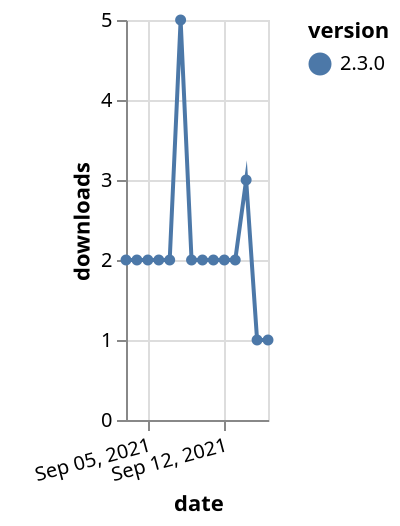 {"$schema": "https://vega.github.io/schema/vega-lite/v5.json", "description": "A simple bar chart with embedded data.", "data": {"values": [{"date": "2021-09-03", "total": 3539, "delta": 2, "version": "2.3.0"}, {"date": "2021-09-04", "total": 3541, "delta": 2, "version": "2.3.0"}, {"date": "2021-09-05", "total": 3543, "delta": 2, "version": "2.3.0"}, {"date": "2021-09-06", "total": 3545, "delta": 2, "version": "2.3.0"}, {"date": "2021-09-07", "total": 3547, "delta": 2, "version": "2.3.0"}, {"date": "2021-09-08", "total": 3552, "delta": 5, "version": "2.3.0"}, {"date": "2021-09-09", "total": 3554, "delta": 2, "version": "2.3.0"}, {"date": "2021-09-10", "total": 3556, "delta": 2, "version": "2.3.0"}, {"date": "2021-09-11", "total": 3558, "delta": 2, "version": "2.3.0"}, {"date": "2021-09-12", "total": 3560, "delta": 2, "version": "2.3.0"}, {"date": "2021-09-13", "total": 3562, "delta": 2, "version": "2.3.0"}, {"date": "2021-09-14", "total": 3565, "delta": 3, "version": "2.3.0"}, {"date": "2021-09-15", "total": 3566, "delta": 1, "version": "2.3.0"}, {"date": "2021-09-16", "total": 3567, "delta": 1, "version": "2.3.0"}]}, "width": "container", "mark": {"type": "line", "point": {"filled": true}}, "encoding": {"x": {"field": "date", "type": "temporal", "timeUnit": "yearmonthdate", "title": "date", "axis": {"labelAngle": -15}}, "y": {"field": "delta", "type": "quantitative", "title": "downloads"}, "color": {"field": "version", "type": "nominal"}, "tooltip": {"field": "delta"}}}